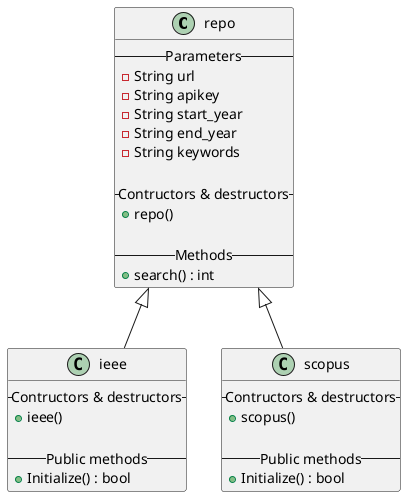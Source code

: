 @startuml

repo <|-- ieee
repo <|-- scopus

class repo {
    -- Parameters --
    - String url
    - String apikey
    - String start_year
    - String end_year
    - String keywords

    -- Contructors & destructors --
    + repo()

    -- Methods --
    + search() : int
}

class ieee {
    -- Contructors & destructors --
    + ieee()

    -- Public methods --
    + Initialize() : bool
}

class scopus {
    -- Contructors & destructors --
    + scopus()

    -- Public methods --
    + Initialize() : bool
}

@enduml